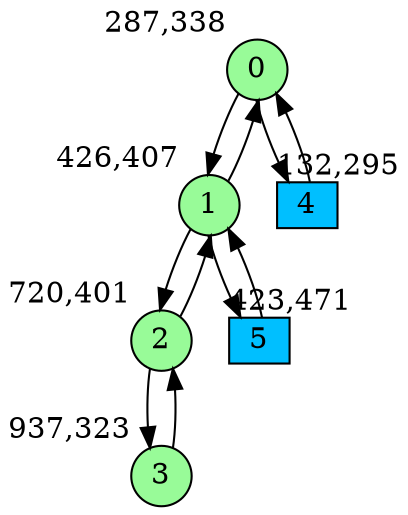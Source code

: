 digraph G {
graph [bgcolor=white]
node [shape=circle, style = filled, fillcolor=white,fixedsize=true, width=0.4, height=0.3 ]
0[xlabel="287,338", pos = "2.42188,2.07813!", fillcolor=palegreen ];
1[xlabel="426,407", pos = "4.59375,1!", fillcolor=palegreen ];
2[xlabel="720,401", pos = "9.1875,1.09375!", fillcolor=palegreen ];
3[xlabel="937,323", pos = "12.5781,2.3125!", fillcolor=palegreen ];
4[xlabel="132,295", pos = "0,2.75!", fillcolor=deepskyblue, shape=box ];
5[xlabel="423,471", pos = "4.54688,0!", fillcolor=deepskyblue, shape=box ];
0->1 ;
0->4 ;
1->0 ;
1->2 ;
1->5 ;
2->1 ;
2->3 ;
3->2 ;
4->0 ;
5->1 ;
}
